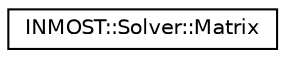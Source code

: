 digraph "Graphical Class Hierarchy"
{
  edge [fontname="Helvetica",fontsize="10",labelfontname="Helvetica",labelfontsize="10"];
  node [fontname="Helvetica",fontsize="10",shape=record];
  rankdir="LR";
  Node1 [label="INMOST::Solver::Matrix",height=0.2,width=0.4,color="black", fillcolor="white", style="filled",URL="$classINMOST_1_1Solver_1_1Matrix.html",tooltip="Class to store the distributed sparse matrix by compressed rows. "];
}
